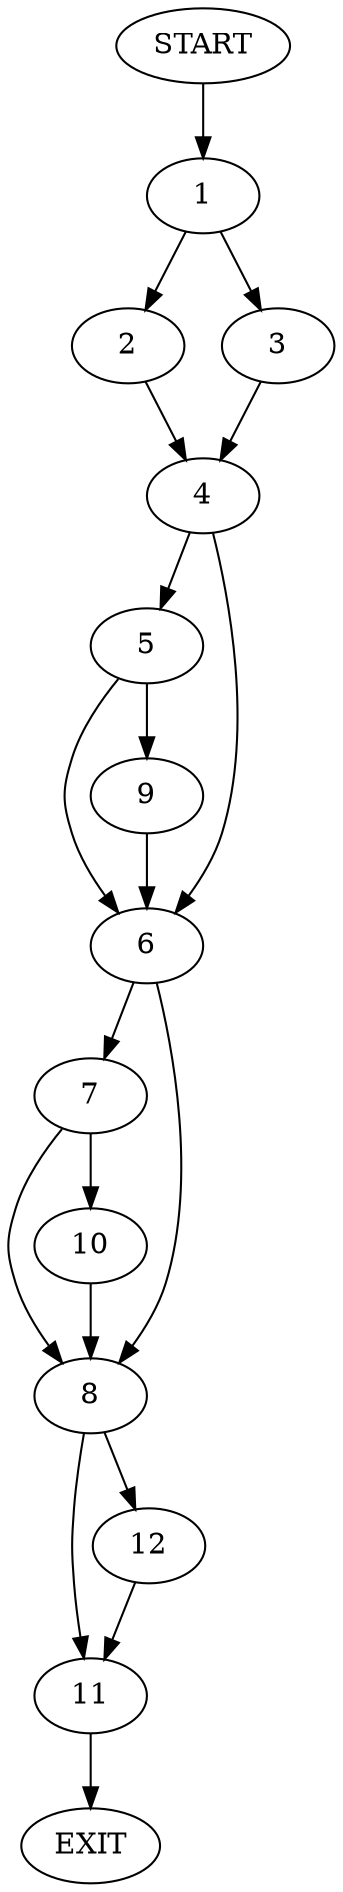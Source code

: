 digraph {
0 [label="START"]
13 [label="EXIT"]
0 -> 1
1 -> 2
1 -> 3
2 -> 4
3 -> 4
4 -> 5
4 -> 6
6 -> 7
6 -> 8
5 -> 9
5 -> 6
9 -> 6
7 -> 8
7 -> 10
8 -> 11
8 -> 12
10 -> 8
11 -> 13
12 -> 11
}

